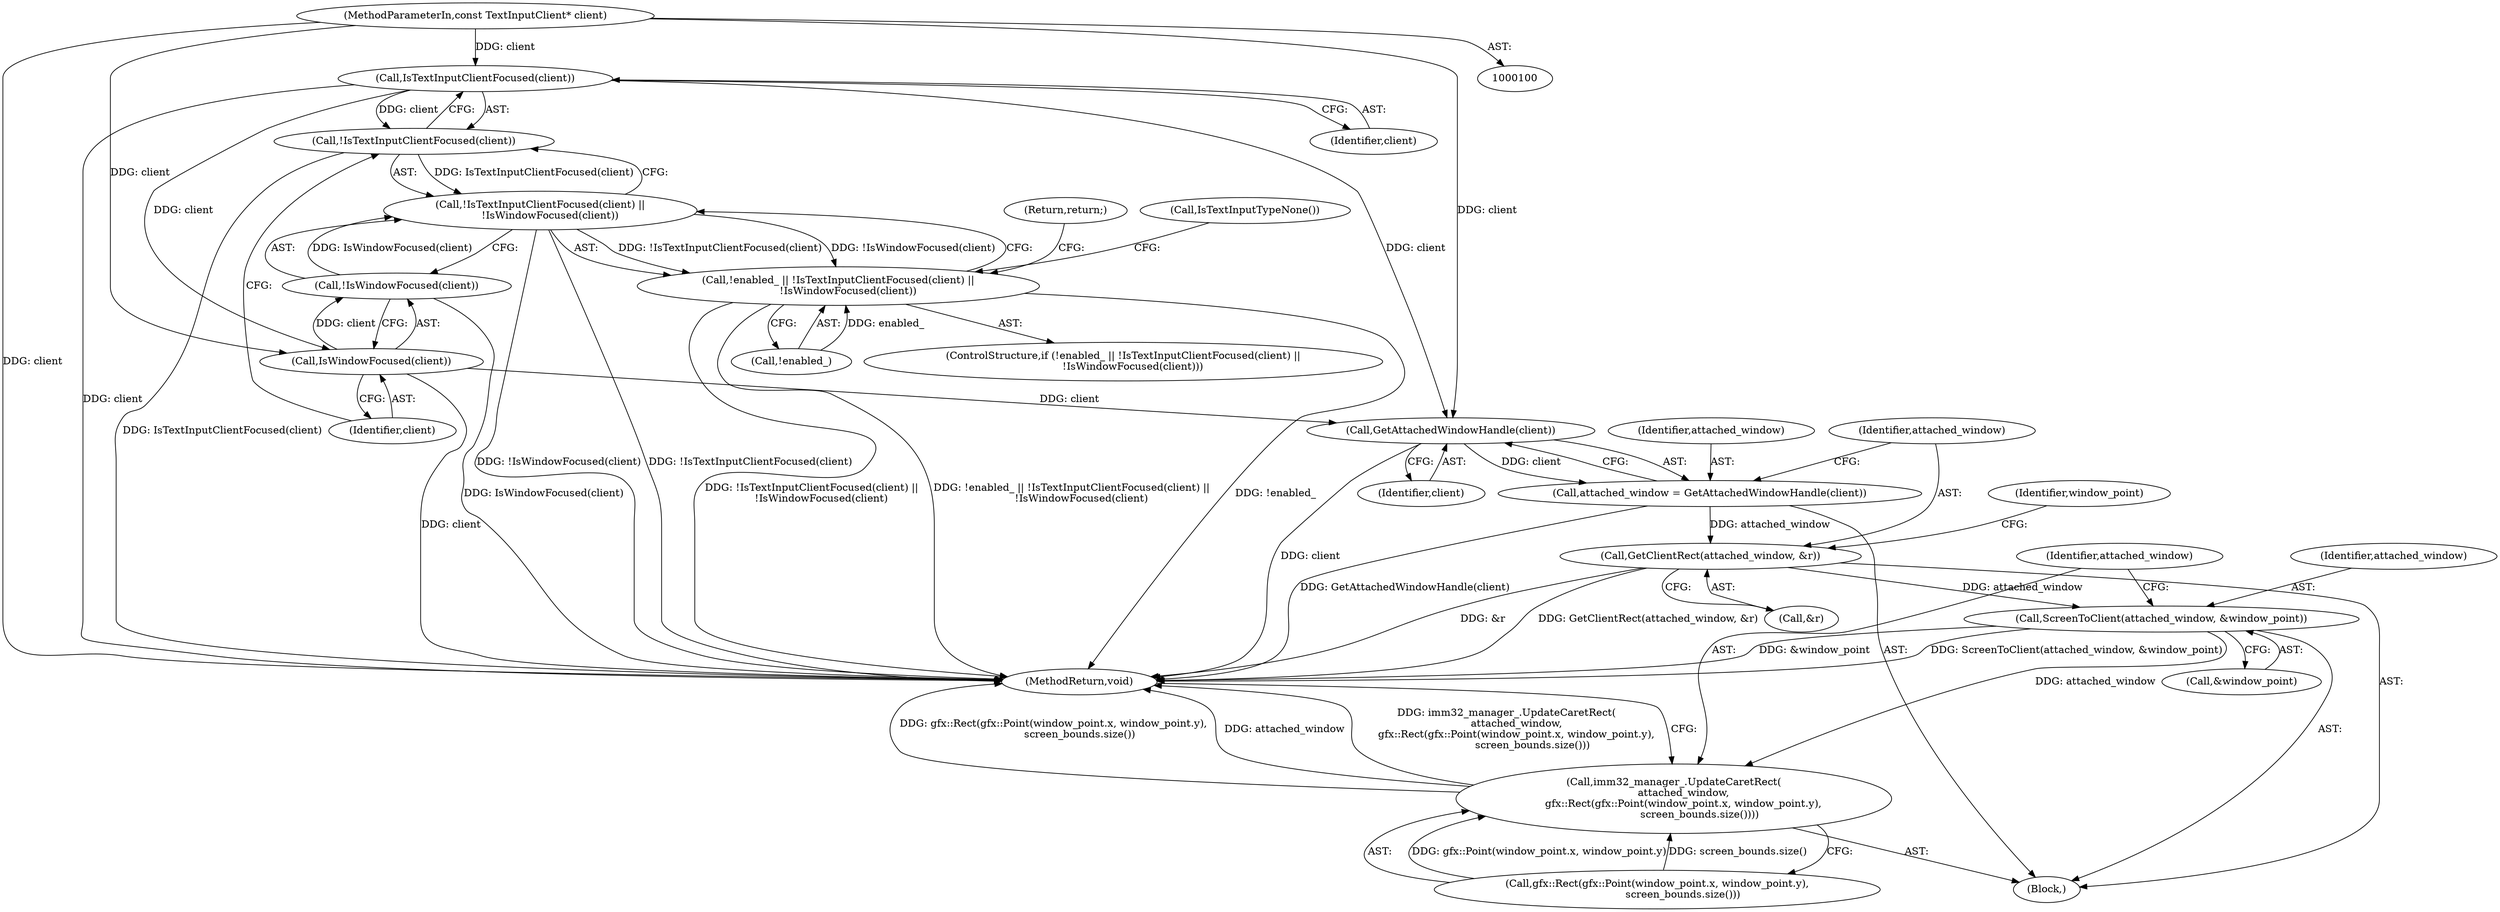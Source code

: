 digraph "1_Chrome_364fb6e517fc4fbc8196a4afba4f77b3d5300c3e_5@pointer" {
"1000101" [label="(MethodParameterIn,const TextInputClient* client)"];
"1000109" [label="(Call,IsTextInputClientFocused(client))"];
"1000108" [label="(Call,!IsTextInputClientFocused(client))"];
"1000107" [label="(Call,!IsTextInputClientFocused(client) ||\n      !IsWindowFocused(client))"];
"1000104" [label="(Call,!enabled_ || !IsTextInputClientFocused(client) ||\n      !IsWindowFocused(client))"];
"1000112" [label="(Call,IsWindowFocused(client))"];
"1000111" [label="(Call,!IsWindowFocused(client))"];
"1000123" [label="(Call,GetAttachedWindowHandle(client))"];
"1000121" [label="(Call,attached_window = GetAttachedWindowHandle(client))"];
"1000126" [label="(Call,GetClientRect(attached_window, &r))"];
"1000133" [label="(Call,ScreenToClient(attached_window, &window_point))"];
"1000137" [label="(Call,imm32_manager_.UpdateCaretRect(\n      attached_window,\n      gfx::Rect(gfx::Point(window_point.x, window_point.y),\n                screen_bounds.size())))"];
"1000128" [label="(Call,&r)"];
"1000103" [label="(ControlStructure,if (!enabled_ || !IsTextInputClientFocused(client) ||\n      !IsWindowFocused(client)))"];
"1000109" [label="(Call,IsTextInputClientFocused(client))"];
"1000112" [label="(Call,IsWindowFocused(client))"];
"1000139" [label="(Call,gfx::Rect(gfx::Point(window_point.x, window_point.y),\n                screen_bounds.size()))"];
"1000126" [label="(Call,GetClientRect(attached_window, &r))"];
"1000115" [label="(Return,return;)"];
"1000127" [label="(Identifier,attached_window)"];
"1000138" [label="(Identifier,attached_window)"];
"1000110" [label="(Identifier,client)"];
"1000113" [label="(Identifier,client)"];
"1000104" [label="(Call,!enabled_ || !IsTextInputClientFocused(client) ||\n      !IsWindowFocused(client))"];
"1000118" [label="(Call,IsTextInputTypeNone())"];
"1000111" [label="(Call,!IsWindowFocused(client))"];
"1000137" [label="(Call,imm32_manager_.UpdateCaretRect(\n      attached_window,\n      gfx::Rect(gfx::Point(window_point.x, window_point.y),\n                screen_bounds.size())))"];
"1000135" [label="(Call,&window_point)"];
"1000121" [label="(Call,attached_window = GetAttachedWindowHandle(client))"];
"1000123" [label="(Call,GetAttachedWindowHandle(client))"];
"1000122" [label="(Identifier,attached_window)"];
"1000148" [label="(MethodReturn,void)"];
"1000105" [label="(Call,!enabled_)"];
"1000102" [label="(Block,)"];
"1000107" [label="(Call,!IsTextInputClientFocused(client) ||\n      !IsWindowFocused(client))"];
"1000132" [label="(Identifier,window_point)"];
"1000124" [label="(Identifier,client)"];
"1000101" [label="(MethodParameterIn,const TextInputClient* client)"];
"1000108" [label="(Call,!IsTextInputClientFocused(client))"];
"1000133" [label="(Call,ScreenToClient(attached_window, &window_point))"];
"1000134" [label="(Identifier,attached_window)"];
"1000101" -> "1000100"  [label="AST: "];
"1000101" -> "1000148"  [label="DDG: client"];
"1000101" -> "1000109"  [label="DDG: client"];
"1000101" -> "1000112"  [label="DDG: client"];
"1000101" -> "1000123"  [label="DDG: client"];
"1000109" -> "1000108"  [label="AST: "];
"1000109" -> "1000110"  [label="CFG: "];
"1000110" -> "1000109"  [label="AST: "];
"1000108" -> "1000109"  [label="CFG: "];
"1000109" -> "1000148"  [label="DDG: client"];
"1000109" -> "1000108"  [label="DDG: client"];
"1000109" -> "1000112"  [label="DDG: client"];
"1000109" -> "1000123"  [label="DDG: client"];
"1000108" -> "1000107"  [label="AST: "];
"1000113" -> "1000108"  [label="CFG: "];
"1000107" -> "1000108"  [label="CFG: "];
"1000108" -> "1000148"  [label="DDG: IsTextInputClientFocused(client)"];
"1000108" -> "1000107"  [label="DDG: IsTextInputClientFocused(client)"];
"1000107" -> "1000104"  [label="AST: "];
"1000107" -> "1000111"  [label="CFG: "];
"1000111" -> "1000107"  [label="AST: "];
"1000104" -> "1000107"  [label="CFG: "];
"1000107" -> "1000148"  [label="DDG: !IsTextInputClientFocused(client)"];
"1000107" -> "1000148"  [label="DDG: !IsWindowFocused(client)"];
"1000107" -> "1000104"  [label="DDG: !IsTextInputClientFocused(client)"];
"1000107" -> "1000104"  [label="DDG: !IsWindowFocused(client)"];
"1000111" -> "1000107"  [label="DDG: IsWindowFocused(client)"];
"1000104" -> "1000103"  [label="AST: "];
"1000104" -> "1000105"  [label="CFG: "];
"1000105" -> "1000104"  [label="AST: "];
"1000115" -> "1000104"  [label="CFG: "];
"1000118" -> "1000104"  [label="CFG: "];
"1000104" -> "1000148"  [label="DDG: !IsTextInputClientFocused(client) ||\n      !IsWindowFocused(client)"];
"1000104" -> "1000148"  [label="DDG: !enabled_ || !IsTextInputClientFocused(client) ||\n      !IsWindowFocused(client)"];
"1000104" -> "1000148"  [label="DDG: !enabled_"];
"1000105" -> "1000104"  [label="DDG: enabled_"];
"1000112" -> "1000111"  [label="AST: "];
"1000112" -> "1000113"  [label="CFG: "];
"1000113" -> "1000112"  [label="AST: "];
"1000111" -> "1000112"  [label="CFG: "];
"1000112" -> "1000148"  [label="DDG: client"];
"1000112" -> "1000111"  [label="DDG: client"];
"1000112" -> "1000123"  [label="DDG: client"];
"1000111" -> "1000148"  [label="DDG: IsWindowFocused(client)"];
"1000123" -> "1000121"  [label="AST: "];
"1000123" -> "1000124"  [label="CFG: "];
"1000124" -> "1000123"  [label="AST: "];
"1000121" -> "1000123"  [label="CFG: "];
"1000123" -> "1000148"  [label="DDG: client"];
"1000123" -> "1000121"  [label="DDG: client"];
"1000121" -> "1000102"  [label="AST: "];
"1000122" -> "1000121"  [label="AST: "];
"1000127" -> "1000121"  [label="CFG: "];
"1000121" -> "1000148"  [label="DDG: GetAttachedWindowHandle(client)"];
"1000121" -> "1000126"  [label="DDG: attached_window"];
"1000126" -> "1000102"  [label="AST: "];
"1000126" -> "1000128"  [label="CFG: "];
"1000127" -> "1000126"  [label="AST: "];
"1000128" -> "1000126"  [label="AST: "];
"1000132" -> "1000126"  [label="CFG: "];
"1000126" -> "1000148"  [label="DDG: GetClientRect(attached_window, &r)"];
"1000126" -> "1000148"  [label="DDG: &r"];
"1000126" -> "1000133"  [label="DDG: attached_window"];
"1000133" -> "1000102"  [label="AST: "];
"1000133" -> "1000135"  [label="CFG: "];
"1000134" -> "1000133"  [label="AST: "];
"1000135" -> "1000133"  [label="AST: "];
"1000138" -> "1000133"  [label="CFG: "];
"1000133" -> "1000148"  [label="DDG: ScreenToClient(attached_window, &window_point)"];
"1000133" -> "1000148"  [label="DDG: &window_point"];
"1000133" -> "1000137"  [label="DDG: attached_window"];
"1000137" -> "1000102"  [label="AST: "];
"1000137" -> "1000139"  [label="CFG: "];
"1000138" -> "1000137"  [label="AST: "];
"1000139" -> "1000137"  [label="AST: "];
"1000148" -> "1000137"  [label="CFG: "];
"1000137" -> "1000148"  [label="DDG: gfx::Rect(gfx::Point(window_point.x, window_point.y),\n                screen_bounds.size())"];
"1000137" -> "1000148"  [label="DDG: attached_window"];
"1000137" -> "1000148"  [label="DDG: imm32_manager_.UpdateCaretRect(\n      attached_window,\n      gfx::Rect(gfx::Point(window_point.x, window_point.y),\n                screen_bounds.size()))"];
"1000139" -> "1000137"  [label="DDG: gfx::Point(window_point.x, window_point.y)"];
"1000139" -> "1000137"  [label="DDG: screen_bounds.size()"];
}
